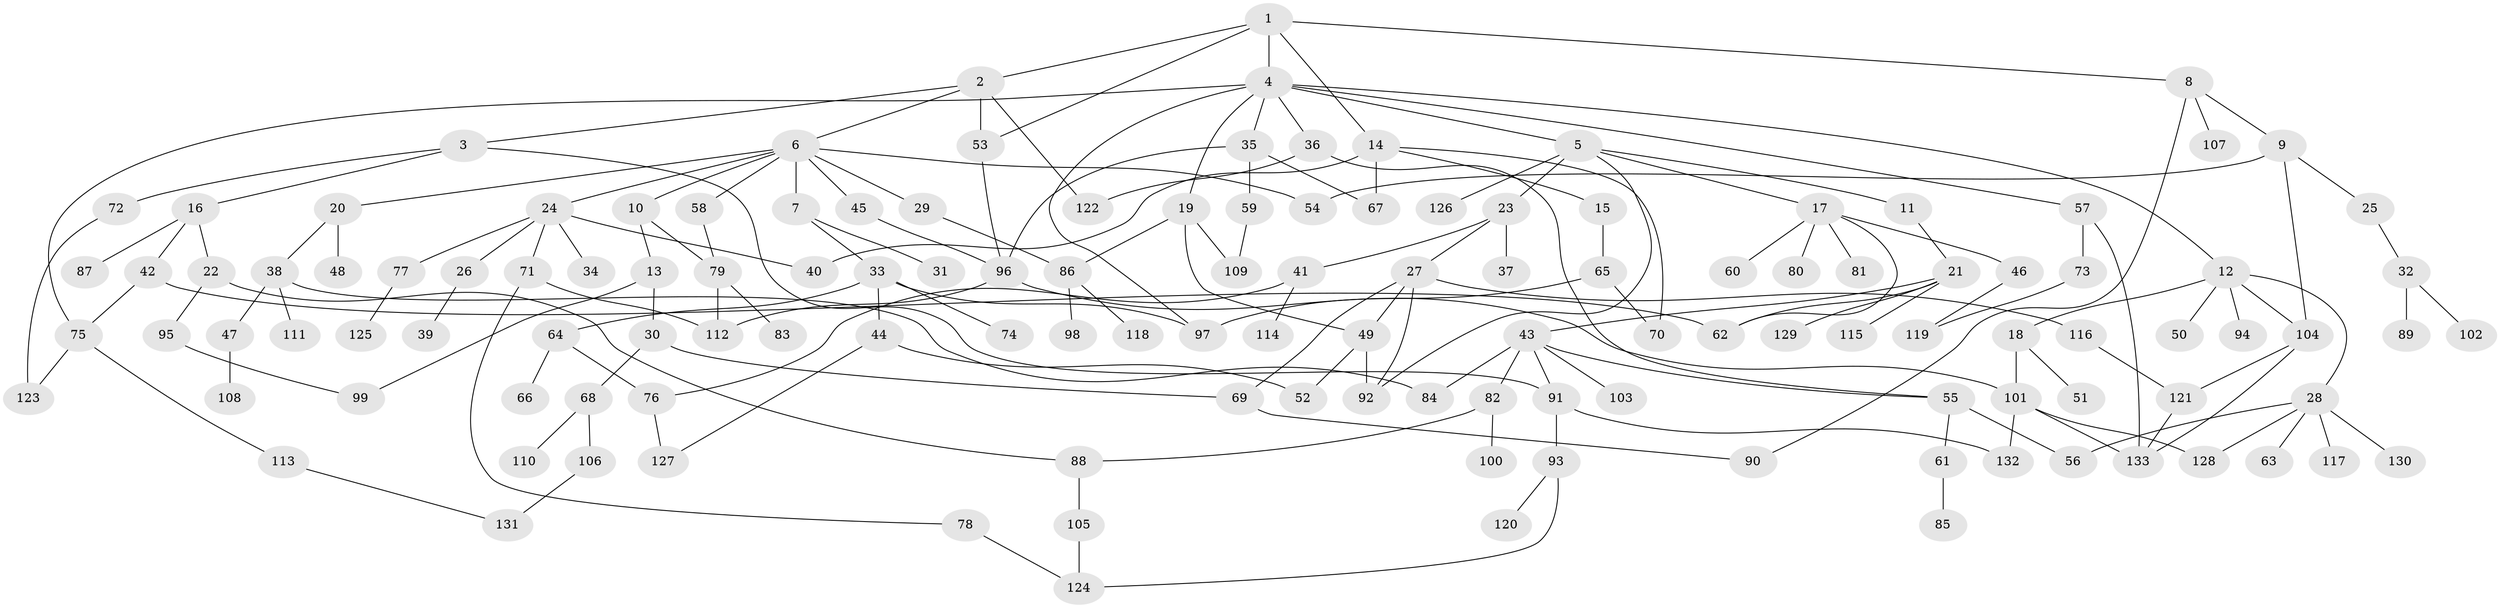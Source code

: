 // coarse degree distribution, {3: 0.15384615384615385, 1: 0.48717948717948717, 2: 0.1794871794871795, 5: 0.02564102564102564, 4: 0.07692307692307693, 16: 0.02564102564102564, 15: 0.02564102564102564, 9: 0.02564102564102564}
// Generated by graph-tools (version 1.1) at 2025/46/03/04/25 21:46:06]
// undirected, 133 vertices, 177 edges
graph export_dot {
graph [start="1"]
  node [color=gray90,style=filled];
  1;
  2;
  3;
  4;
  5;
  6;
  7;
  8;
  9;
  10;
  11;
  12;
  13;
  14;
  15;
  16;
  17;
  18;
  19;
  20;
  21;
  22;
  23;
  24;
  25;
  26;
  27;
  28;
  29;
  30;
  31;
  32;
  33;
  34;
  35;
  36;
  37;
  38;
  39;
  40;
  41;
  42;
  43;
  44;
  45;
  46;
  47;
  48;
  49;
  50;
  51;
  52;
  53;
  54;
  55;
  56;
  57;
  58;
  59;
  60;
  61;
  62;
  63;
  64;
  65;
  66;
  67;
  68;
  69;
  70;
  71;
  72;
  73;
  74;
  75;
  76;
  77;
  78;
  79;
  80;
  81;
  82;
  83;
  84;
  85;
  86;
  87;
  88;
  89;
  90;
  91;
  92;
  93;
  94;
  95;
  96;
  97;
  98;
  99;
  100;
  101;
  102;
  103;
  104;
  105;
  106;
  107;
  108;
  109;
  110;
  111;
  112;
  113;
  114;
  115;
  116;
  117;
  118;
  119;
  120;
  121;
  122;
  123;
  124;
  125;
  126;
  127;
  128;
  129;
  130;
  131;
  132;
  133;
  1 -- 2;
  1 -- 4;
  1 -- 8;
  1 -- 14;
  1 -- 53;
  2 -- 3;
  2 -- 6;
  2 -- 122;
  2 -- 53;
  3 -- 16;
  3 -- 72;
  3 -- 91;
  4 -- 5;
  4 -- 12;
  4 -- 19;
  4 -- 35;
  4 -- 36;
  4 -- 57;
  4 -- 75;
  4 -- 97;
  5 -- 11;
  5 -- 17;
  5 -- 23;
  5 -- 92;
  5 -- 126;
  6 -- 7;
  6 -- 10;
  6 -- 20;
  6 -- 24;
  6 -- 29;
  6 -- 45;
  6 -- 54;
  6 -- 58;
  7 -- 31;
  7 -- 33;
  8 -- 9;
  8 -- 90;
  8 -- 107;
  9 -- 25;
  9 -- 104;
  9 -- 54;
  10 -- 13;
  10 -- 79;
  11 -- 21;
  12 -- 18;
  12 -- 28;
  12 -- 50;
  12 -- 94;
  12 -- 104;
  13 -- 30;
  13 -- 99;
  14 -- 15;
  14 -- 40;
  14 -- 67;
  14 -- 70;
  15 -- 65;
  16 -- 22;
  16 -- 42;
  16 -- 87;
  17 -- 46;
  17 -- 60;
  17 -- 80;
  17 -- 81;
  17 -- 62;
  18 -- 51;
  18 -- 101;
  19 -- 86;
  19 -- 109;
  19 -- 49;
  20 -- 38;
  20 -- 48;
  21 -- 43;
  21 -- 62;
  21 -- 115;
  21 -- 129;
  22 -- 88;
  22 -- 95;
  23 -- 27;
  23 -- 37;
  23 -- 41;
  24 -- 26;
  24 -- 34;
  24 -- 40;
  24 -- 71;
  24 -- 77;
  25 -- 32;
  26 -- 39;
  27 -- 49;
  27 -- 116;
  27 -- 92;
  27 -- 69;
  28 -- 63;
  28 -- 117;
  28 -- 130;
  28 -- 56;
  28 -- 128;
  29 -- 86;
  30 -- 68;
  30 -- 69;
  32 -- 89;
  32 -- 102;
  33 -- 44;
  33 -- 64;
  33 -- 74;
  33 -- 97;
  35 -- 59;
  35 -- 67;
  35 -- 96;
  36 -- 55;
  36 -- 122;
  38 -- 47;
  38 -- 84;
  38 -- 111;
  41 -- 76;
  41 -- 114;
  42 -- 75;
  42 -- 62;
  43 -- 82;
  43 -- 103;
  43 -- 91;
  43 -- 84;
  43 -- 55;
  44 -- 52;
  44 -- 127;
  45 -- 96;
  46 -- 119;
  47 -- 108;
  49 -- 92;
  49 -- 52;
  53 -- 96;
  55 -- 56;
  55 -- 61;
  57 -- 73;
  57 -- 133;
  58 -- 79;
  59 -- 109;
  61 -- 85;
  64 -- 66;
  64 -- 76;
  65 -- 70;
  65 -- 97;
  68 -- 106;
  68 -- 110;
  69 -- 90;
  71 -- 78;
  71 -- 112;
  72 -- 123;
  73 -- 119;
  75 -- 113;
  75 -- 123;
  76 -- 127;
  77 -- 125;
  78 -- 124;
  79 -- 83;
  79 -- 112;
  82 -- 100;
  82 -- 88;
  86 -- 98;
  86 -- 118;
  88 -- 105;
  91 -- 93;
  91 -- 132;
  93 -- 120;
  93 -- 124;
  95 -- 99;
  96 -- 101;
  96 -- 112;
  101 -- 128;
  101 -- 132;
  101 -- 133;
  104 -- 133;
  104 -- 121;
  105 -- 124;
  106 -- 131;
  113 -- 131;
  116 -- 121;
  121 -- 133;
}
